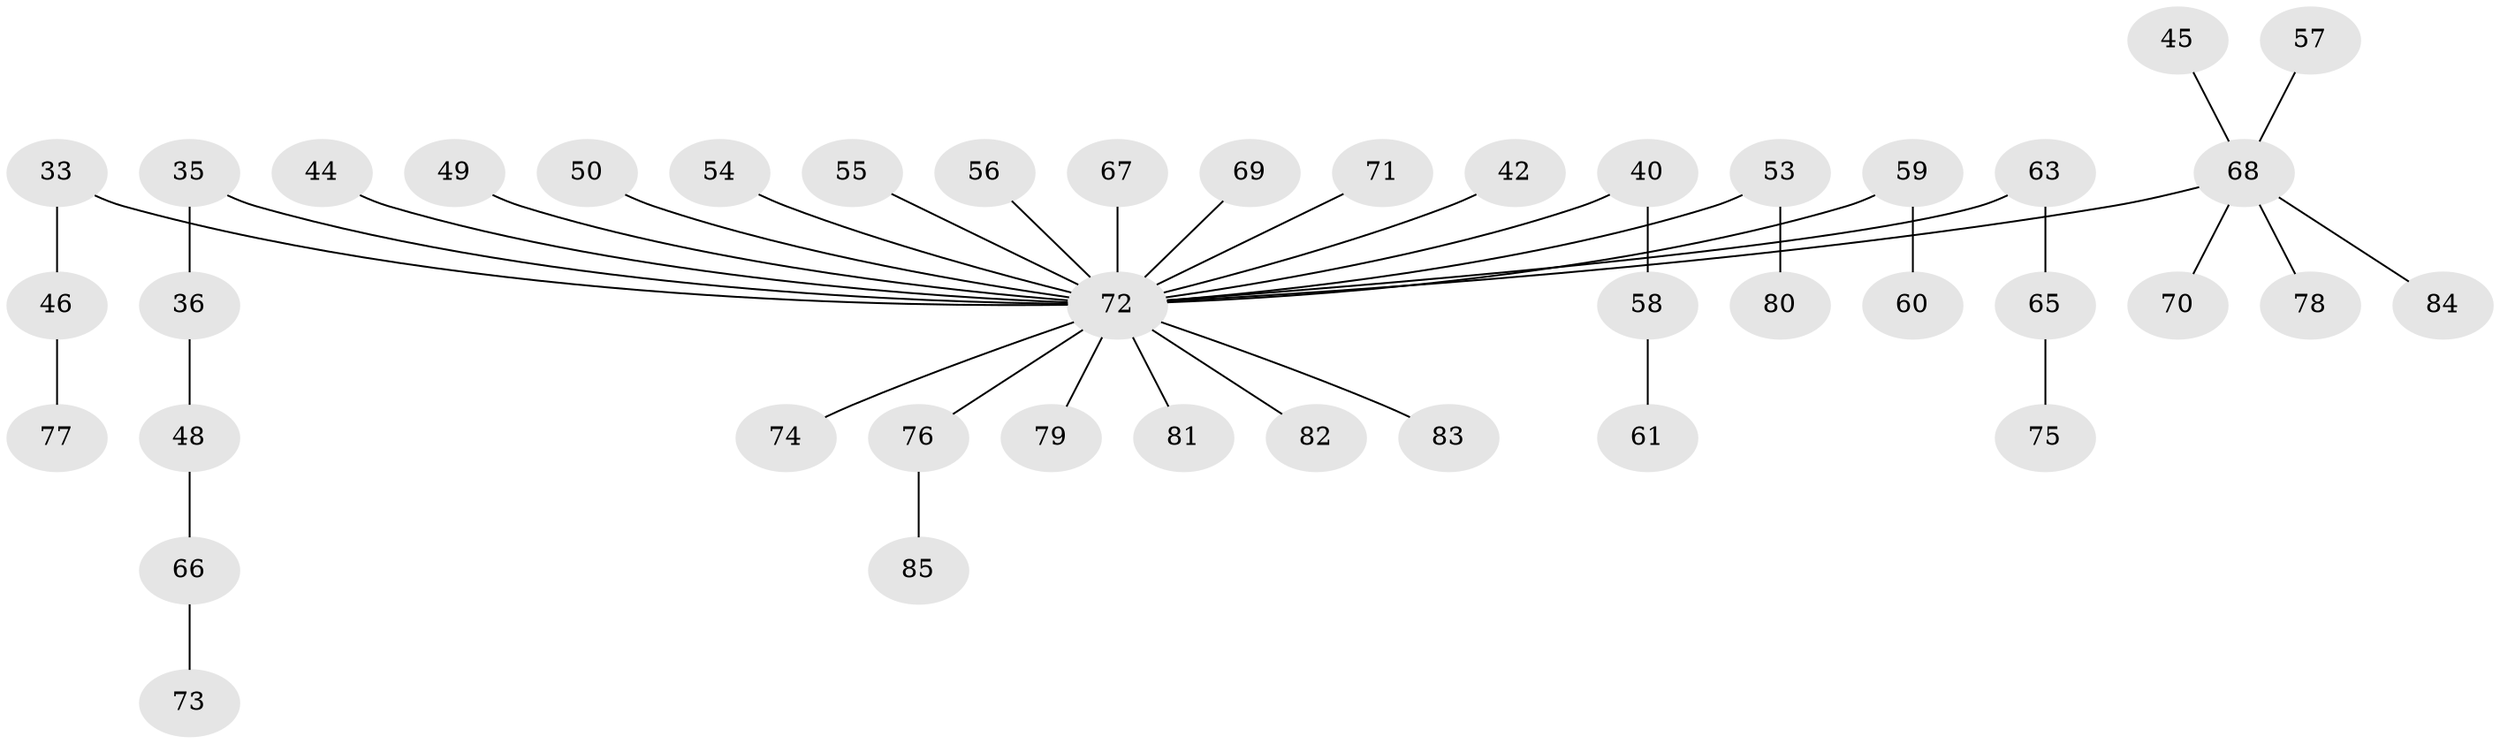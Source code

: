 // original degree distribution, {7: 0.023529411764705882, 1: 0.47058823529411764, 5: 0.03529411764705882, 3: 0.09411764705882353, 9: 0.011764705882352941, 2: 0.3411764705882353, 4: 0.023529411764705882}
// Generated by graph-tools (version 1.1) at 2025/52/03/09/25 04:52:30]
// undirected, 42 vertices, 41 edges
graph export_dot {
graph [start="1"]
  node [color=gray90,style=filled];
  33;
  35;
  36;
  40;
  42;
  44;
  45;
  46;
  48;
  49;
  50;
  53;
  54;
  55;
  56;
  57;
  58;
  59 [super="+24"];
  60;
  61;
  63;
  65;
  66;
  67;
  68 [super="+37+43+47+62"];
  69;
  70;
  71;
  72 [super="+13+10+7+12+11+15+30+41+21+34+51+38+64+27+28+52+29+39+31"];
  73;
  74;
  75;
  76;
  77;
  78;
  79;
  80;
  81;
  82;
  83;
  84;
  85;
  33 -- 46;
  33 -- 72;
  35 -- 36;
  35 -- 72;
  36 -- 48;
  40 -- 58;
  40 -- 72;
  42 -- 72;
  44 -- 72;
  45 -- 68;
  46 -- 77;
  48 -- 66;
  49 -- 72;
  50 -- 72;
  53 -- 80;
  53 -- 72;
  54 -- 72;
  55 -- 72;
  56 -- 72;
  57 -- 68;
  58 -- 61;
  59 -- 72;
  59 -- 60;
  63 -- 65;
  63 -- 72;
  65 -- 75;
  66 -- 73;
  67 -- 72;
  68 -- 84;
  68 -- 72;
  68 -- 78;
  68 -- 70;
  69 -- 72;
  71 -- 72;
  72 -- 79;
  72 -- 83;
  72 -- 81;
  72 -- 76;
  72 -- 74;
  72 -- 82;
  76 -- 85;
}
